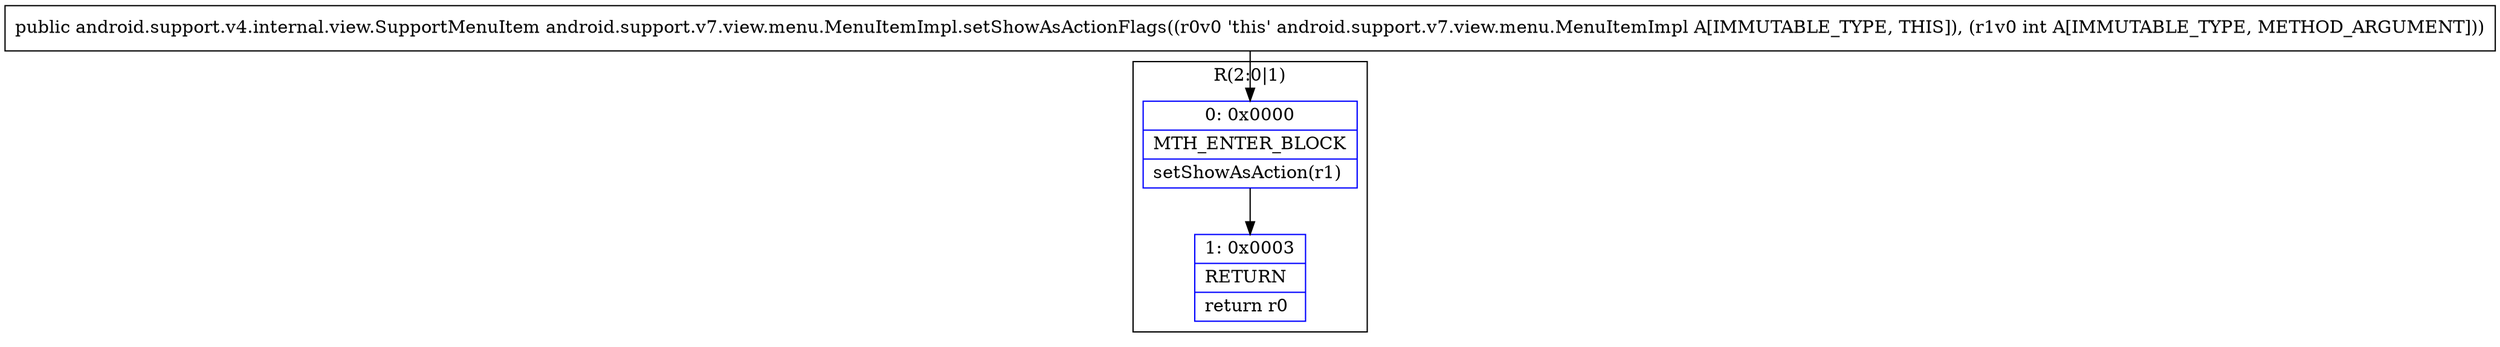 digraph "CFG forandroid.support.v7.view.menu.MenuItemImpl.setShowAsActionFlags(I)Landroid\/support\/v4\/internal\/view\/SupportMenuItem;" {
subgraph cluster_Region_17038500 {
label = "R(2:0|1)";
node [shape=record,color=blue];
Node_0 [shape=record,label="{0\:\ 0x0000|MTH_ENTER_BLOCK\l|setShowAsAction(r1)\l}"];
Node_1 [shape=record,label="{1\:\ 0x0003|RETURN\l|return r0\l}"];
}
MethodNode[shape=record,label="{public android.support.v4.internal.view.SupportMenuItem android.support.v7.view.menu.MenuItemImpl.setShowAsActionFlags((r0v0 'this' android.support.v7.view.menu.MenuItemImpl A[IMMUTABLE_TYPE, THIS]), (r1v0 int A[IMMUTABLE_TYPE, METHOD_ARGUMENT])) }"];
MethodNode -> Node_0;
Node_0 -> Node_1;
}

